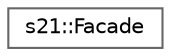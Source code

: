 digraph "Graphical Class Hierarchy"
{
 // LATEX_PDF_SIZE
  bgcolor="transparent";
  edge [fontname=Helvetica,fontsize=10,labelfontname=Helvetica,labelfontsize=10];
  node [fontname=Helvetica,fontsize=10,shape=box,height=0.2,width=0.4];
  rankdir="LR";
  Node0 [id="Node000000",label="s21::Facade",height=0.2,width=0.4,color="grey40", fillcolor="white", style="filled",URL="$classs21_1_1Facade.html",tooltip="Singleton class that provides a unified interface for scene management."];
}
